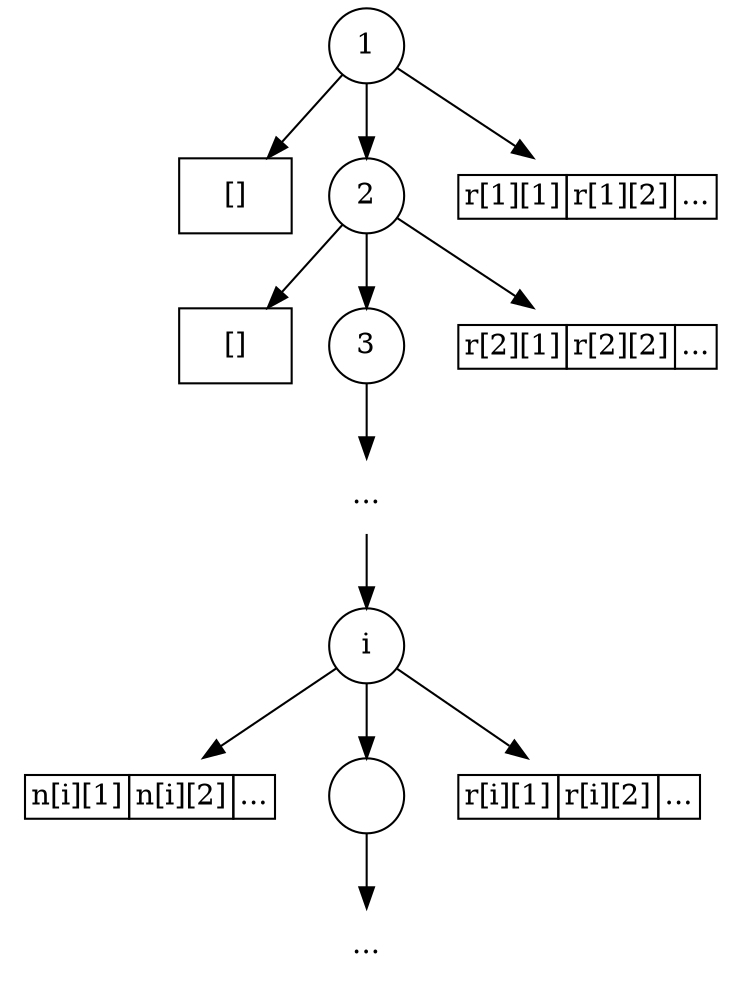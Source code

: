 digraph G {
	margin="0"
	root[shape=circle, label="1"];
	front[shape=box, label="[]"];
	mid[shape=circle, label="2"];
	rear[shape=plaintext, label=<<table BORDER="0" CELLBORDER="1" CELLSPACING="0">
          <tr><td>r[1][1]</td><td>r[1][2]</td><td>...</td></tr></table>>];
	root->front;
	root->mid;
	root->rear;
	{rank=same front->mid->rear[style=invis]}

    mfront[shape=box, label="[]"];
    mmid[shape=circle, label="3"];
    mrear[shape=plaintext, label=<<table BORDER="0" CELLBORDER="1" CELLSPACING="0">
          <tr><td>r[2][1]</td><td>r[2][2]</td><td>...</td></tr></table>>];
	mid->mfront;
	mid->mmid;
	mid->mrear;
	{rank=same mfront->mmid->mrear[style=invis]}

    mdot[shape=plaintext, label="..."];
    mmid->mdot;

    miroot[shape=circle, label="i"];
    mifront[shape=plaintext, label=<<table BORDER="0" CELLBORDER="1" CELLSPACING="0">
            <tr><td>n[i][1]</td><td>n[i][2]</td><td>...</td></tr></table>>];
    mimid[shape=circle, label=""];
    mirear[shape=plaintext, label=<<table BORDER="0" CELLBORDER="1" CELLSPACING="0">
           <tr><td>r[i][1]</td><td>r[i][2]</td><td>...</td></tr></table>>];

    mdot->miroot;
    miroot->mifront;
    miroot->mimid;
    miroot->mirear;
    {rank=same mifront->mimid->mirear[style=invis]}

    midot[shape=plaintext, label="..."];
    mimid->midot;
}
